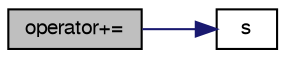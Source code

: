 digraph "operator+="
{
  bgcolor="transparent";
  edge [fontname="FreeSans",fontsize="10",labelfontname="FreeSans",labelfontsize="10"];
  node [fontname="FreeSans",fontsize="10",shape=record];
  rankdir="LR";
  Node5220 [label="operator+=",height=0.2,width=0.4,color="black", fillcolor="grey75", style="filled", fontcolor="black"];
  Node5220 -> Node5221 [color="midnightblue",fontsize="10",style="solid",fontname="FreeSans"];
  Node5221 [label="s",height=0.2,width=0.4,color="black",URL="$a18905.html#abb9c4233033fad2ad0206cd4adad3b9f"];
}
